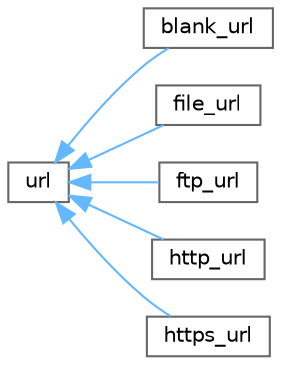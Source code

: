 digraph "Graphical Class Hierarchy"
{
 // LATEX_PDF_SIZE
  bgcolor="transparent";
  edge [fontname=Helvetica,fontsize=10,labelfontname=Helvetica,labelfontsize=10];
  node [fontname=Helvetica,fontsize=10,shape=box,height=0.2,width=0.4];
  rankdir="LR";
  Node0 [id="Node000000",label="url",height=0.2,width=0.4,color="grey40", fillcolor="white", style="filled",URL="$classurl.html",tooltip=" "];
  Node0 -> Node1 [id="edge31_Node000000_Node000001",dir="back",color="steelblue1",style="solid",tooltip=" "];
  Node1 [id="Node000001",label="blank_url",height=0.2,width=0.4,color="grey40", fillcolor="white", style="filled",URL="$classblank__url.html",tooltip=" "];
  Node0 -> Node2 [id="edge32_Node000000_Node000002",dir="back",color="steelblue1",style="solid",tooltip=" "];
  Node2 [id="Node000002",label="file_url",height=0.2,width=0.4,color="grey40", fillcolor="white", style="filled",URL="$classfile__url.html",tooltip=" "];
  Node0 -> Node3 [id="edge33_Node000000_Node000003",dir="back",color="steelblue1",style="solid",tooltip=" "];
  Node3 [id="Node000003",label="ftp_url",height=0.2,width=0.4,color="grey40", fillcolor="white", style="filled",URL="$classftp__url.html",tooltip=" "];
  Node0 -> Node4 [id="edge34_Node000000_Node000004",dir="back",color="steelblue1",style="solid",tooltip=" "];
  Node4 [id="Node000004",label="http_url",height=0.2,width=0.4,color="grey40", fillcolor="white", style="filled",URL="$classhttp__url.html",tooltip=" "];
  Node0 -> Node5 [id="edge35_Node000000_Node000005",dir="back",color="steelblue1",style="solid",tooltip=" "];
  Node5 [id="Node000005",label="https_url",height=0.2,width=0.4,color="grey40", fillcolor="white", style="filled",URL="$classhttps__url.html",tooltip=" "];
}
